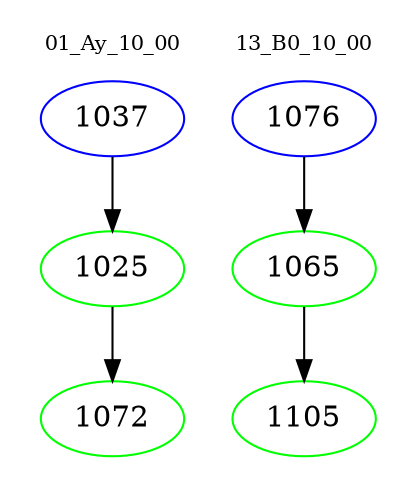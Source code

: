 digraph{
subgraph cluster_0 {
color = white
label = "01_Ay_10_00";
fontsize=10;
T0_1037 [label="1037", color="blue"]
T0_1037 -> T0_1025 [color="black"]
T0_1025 [label="1025", color="green"]
T0_1025 -> T0_1072 [color="black"]
T0_1072 [label="1072", color="green"]
}
subgraph cluster_1 {
color = white
label = "13_B0_10_00";
fontsize=10;
T1_1076 [label="1076", color="blue"]
T1_1076 -> T1_1065 [color="black"]
T1_1065 [label="1065", color="green"]
T1_1065 -> T1_1105 [color="black"]
T1_1105 [label="1105", color="green"]
}
}
